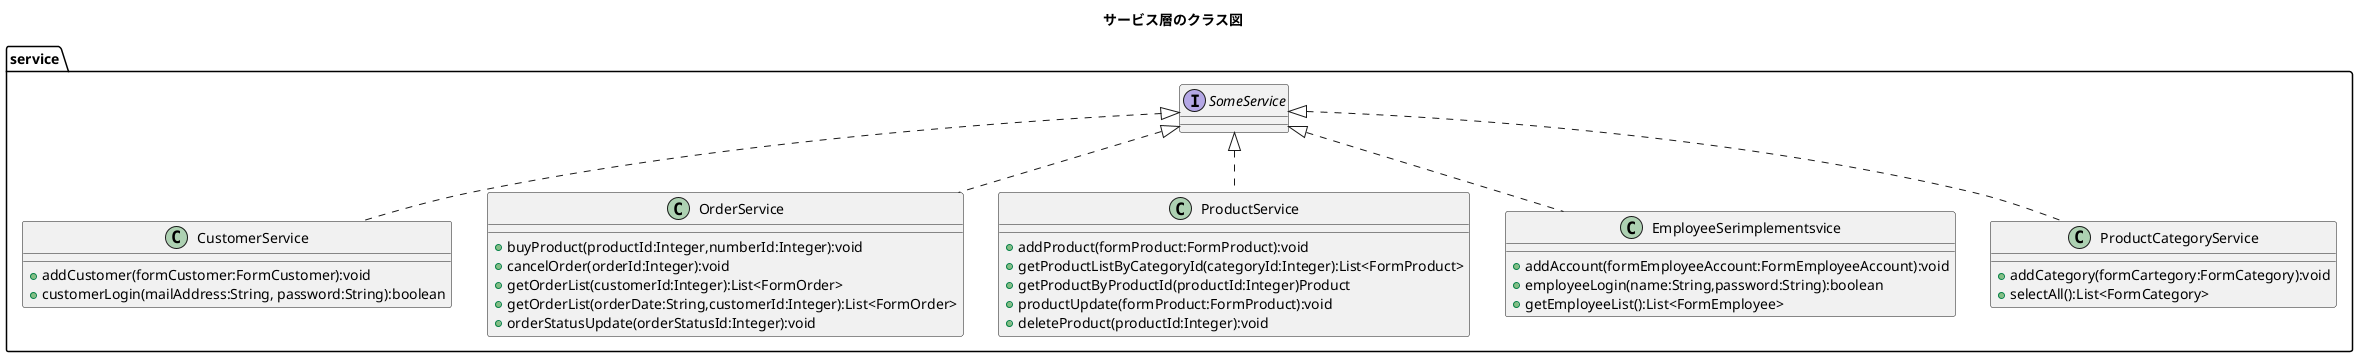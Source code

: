 @startuml
title サービス層のクラス図
package service{
	class CustomerService implements SomeService{
		+ addCustomer(formCustomer:FormCustomer):void
		+ customerLogin(mailAddress:String, password:String):boolean
	}
	
	class OrderService implements SomeService{
		+ buyProduct(productId:Integer,numberId:Integer):void
		+ cancelOrder(orderId:Integer):void
		+ getOrderList(customerId:Integer):List<FormOrder>
		+ getOrderList(orderDate:String,customerId:Integer):List<FormOrder>
		+ orderStatusUpdate(orderStatusId:Integer):void
	}
	
	class ProductService implements SomeService{
		+ addProduct(formProduct:FormProduct):void
		+ getProductListByCategoryId(categoryId:Integer):List<FormProduct>
		+ getProductByProductId(productId:Integer)Product
		+ productUpdate(formProduct:FormProduct):void
		+ deleteProduct(productId:Integer):void
	}


	class EmployeeSerimplementsvice implements SomeService{
		+ addAccount(formEmployeeAccount:FormEmployeeAccount):void
		+ employeeLogin(name:String,password:String):boolean
		+ getEmployeeList():List<FormEmployee>
	}
	
	class ProductCategoryService implements SomeService{
		+ addCategory(formCartegory:FormCategory):void
		+ selectAll():List<FormCategory>
	}	
}



@enduml
